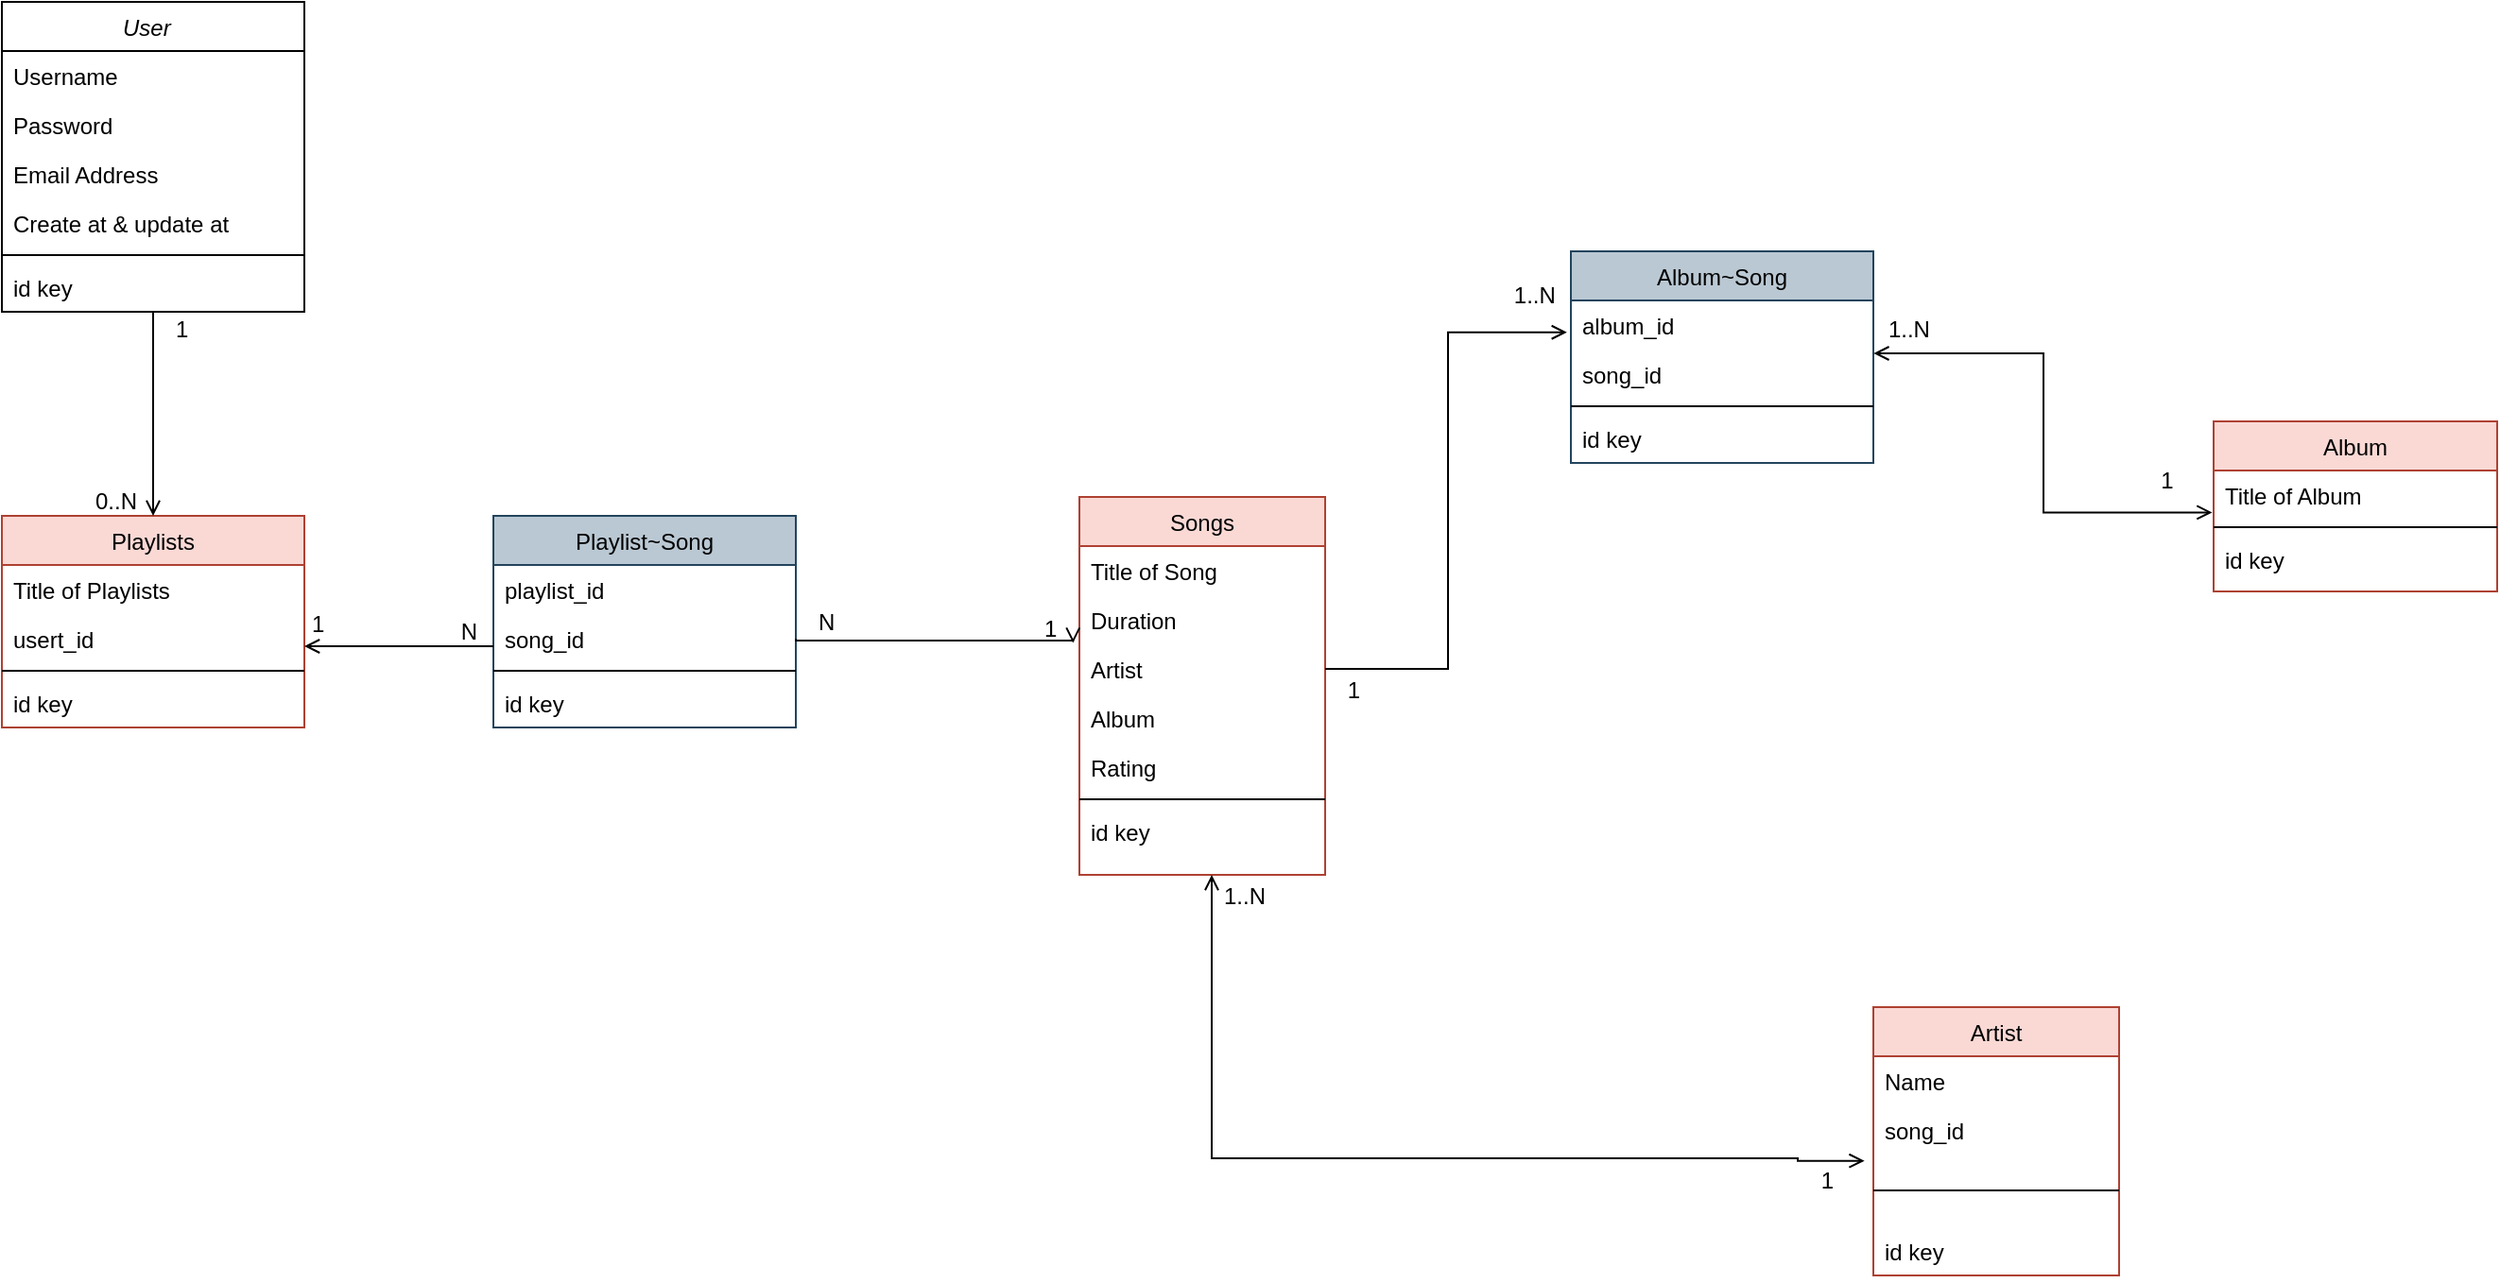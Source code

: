 <mxfile version="22.1.21" type="google">
  <diagram id="C5RBs43oDa-KdzZeNtuy" name="Page-1">
    <mxGraphModel dx="1428" dy="916" grid="1" gridSize="10" guides="1" tooltips="1" connect="1" arrows="1" fold="1" page="1" pageScale="1" pageWidth="827" pageHeight="1169" math="0" shadow="0">
      <root>
        <mxCell id="WIyWlLk6GJQsqaUBKTNV-0" />
        <mxCell id="WIyWlLk6GJQsqaUBKTNV-1" parent="WIyWlLk6GJQsqaUBKTNV-0" />
        <mxCell id="zkfFHV4jXpPFQw0GAbJ--0" value="User  &#xa;&#xa;" style="swimlane;fontStyle=2;align=center;verticalAlign=top;childLayout=stackLayout;horizontal=1;startSize=26;horizontalStack=0;resizeParent=1;resizeLast=0;collapsible=1;marginBottom=0;rounded=0;shadow=0;strokeWidth=1;" parent="WIyWlLk6GJQsqaUBKTNV-1" vertex="1">
          <mxGeometry x="220" y="78" width="160" height="164" as="geometry">
            <mxRectangle x="230" y="140" width="160" height="26" as="alternateBounds" />
          </mxGeometry>
        </mxCell>
        <mxCell id="zkfFHV4jXpPFQw0GAbJ--1" value="Username&#xa;" style="text;align=left;verticalAlign=top;spacingLeft=4;spacingRight=4;overflow=hidden;rotatable=0;points=[[0,0.5],[1,0.5]];portConstraint=eastwest;" parent="zkfFHV4jXpPFQw0GAbJ--0" vertex="1">
          <mxGeometry y="26" width="160" height="26" as="geometry" />
        </mxCell>
        <mxCell id="zkfFHV4jXpPFQw0GAbJ--2" value="Password" style="text;align=left;verticalAlign=top;spacingLeft=4;spacingRight=4;overflow=hidden;rotatable=0;points=[[0,0.5],[1,0.5]];portConstraint=eastwest;rounded=0;shadow=0;html=0;" parent="zkfFHV4jXpPFQw0GAbJ--0" vertex="1">
          <mxGeometry y="52" width="160" height="26" as="geometry" />
        </mxCell>
        <mxCell id="zkfFHV4jXpPFQw0GAbJ--3" value="Email Address" style="text;align=left;verticalAlign=top;spacingLeft=4;spacingRight=4;overflow=hidden;rotatable=0;points=[[0,0.5],[1,0.5]];portConstraint=eastwest;rounded=0;shadow=0;html=0;" parent="zkfFHV4jXpPFQw0GAbJ--0" vertex="1">
          <mxGeometry y="78" width="160" height="26" as="geometry" />
        </mxCell>
        <mxCell id="wjcNOZm0v88uSKb7h4yA-1" value="Create at &amp; update at" style="text;align=left;verticalAlign=top;spacingLeft=4;spacingRight=4;overflow=hidden;rotatable=0;points=[[0,0.5],[1,0.5]];portConstraint=eastwest;rounded=0;shadow=0;html=0;" vertex="1" parent="zkfFHV4jXpPFQw0GAbJ--0">
          <mxGeometry y="104" width="160" height="26" as="geometry" />
        </mxCell>
        <mxCell id="wjcNOZm0v88uSKb7h4yA-17" value="" style="line;html=1;strokeWidth=1;align=left;verticalAlign=middle;spacingTop=-1;spacingLeft=3;spacingRight=3;rotatable=0;labelPosition=right;points=[];portConstraint=eastwest;" vertex="1" parent="zkfFHV4jXpPFQw0GAbJ--0">
          <mxGeometry y="130" width="160" height="8" as="geometry" />
        </mxCell>
        <mxCell id="wjcNOZm0v88uSKb7h4yA-2" value="id key" style="text;align=left;verticalAlign=top;spacingLeft=4;spacingRight=4;overflow=hidden;rotatable=0;points=[[0,0.5],[1,0.5]];portConstraint=eastwest;rounded=0;shadow=0;html=0;" vertex="1" parent="zkfFHV4jXpPFQw0GAbJ--0">
          <mxGeometry y="138" width="160" height="26" as="geometry" />
        </mxCell>
        <mxCell id="zkfFHV4jXpPFQw0GAbJ--17" value="Playlists&#xa;" style="swimlane;fontStyle=0;align=center;verticalAlign=top;childLayout=stackLayout;horizontal=1;startSize=26;horizontalStack=0;resizeParent=1;resizeLast=0;collapsible=1;marginBottom=0;rounded=0;shadow=0;strokeWidth=1;fillColor=#fad9d5;strokeColor=#ae4132;" parent="WIyWlLk6GJQsqaUBKTNV-1" vertex="1">
          <mxGeometry x="220" y="350" width="160" height="112" as="geometry">
            <mxRectangle x="550" y="140" width="160" height="26" as="alternateBounds" />
          </mxGeometry>
        </mxCell>
        <mxCell id="zkfFHV4jXpPFQw0GAbJ--18" value="Title of Playlists" style="text;align=left;verticalAlign=top;spacingLeft=4;spacingRight=4;overflow=hidden;rotatable=0;points=[[0,0.5],[1,0.5]];portConstraint=eastwest;" parent="zkfFHV4jXpPFQw0GAbJ--17" vertex="1">
          <mxGeometry y="26" width="160" height="26" as="geometry" />
        </mxCell>
        <mxCell id="zkfFHV4jXpPFQw0GAbJ--19" value="usert_id" style="text;align=left;verticalAlign=top;spacingLeft=4;spacingRight=4;overflow=hidden;rotatable=0;points=[[0,0.5],[1,0.5]];portConstraint=eastwest;rounded=0;shadow=0;html=0;" parent="zkfFHV4jXpPFQw0GAbJ--17" vertex="1">
          <mxGeometry y="52" width="160" height="26" as="geometry" />
        </mxCell>
        <mxCell id="wjcNOZm0v88uSKb7h4yA-15" value="" style="line;html=1;strokeWidth=1;align=left;verticalAlign=middle;spacingTop=-1;spacingLeft=3;spacingRight=3;rotatable=0;labelPosition=right;points=[];portConstraint=eastwest;" vertex="1" parent="zkfFHV4jXpPFQw0GAbJ--17">
          <mxGeometry y="78" width="160" height="8" as="geometry" />
        </mxCell>
        <mxCell id="zkfFHV4jXpPFQw0GAbJ--22" value="id key" style="text;align=left;verticalAlign=top;spacingLeft=4;spacingRight=4;overflow=hidden;rotatable=0;points=[[0,0.5],[1,0.5]];portConstraint=eastwest;rounded=0;shadow=0;html=0;" parent="zkfFHV4jXpPFQw0GAbJ--17" vertex="1">
          <mxGeometry y="86" width="160" height="26" as="geometry" />
        </mxCell>
        <mxCell id="zkfFHV4jXpPFQw0GAbJ--26" value="" style="endArrow=open;shadow=0;strokeWidth=1;rounded=0;endFill=1;edgeStyle=elbowEdgeStyle;elbow=vertical;" parent="WIyWlLk6GJQsqaUBKTNV-1" source="zkfFHV4jXpPFQw0GAbJ--0" target="zkfFHV4jXpPFQw0GAbJ--17" edge="1">
          <mxGeometry x="0.5" y="41" relative="1" as="geometry">
            <mxPoint x="380" y="192" as="sourcePoint" />
            <mxPoint x="540" y="192" as="targetPoint" />
            <mxPoint x="-40" y="32" as="offset" />
          </mxGeometry>
        </mxCell>
        <mxCell id="zkfFHV4jXpPFQw0GAbJ--27" value="1" style="resizable=0;align=left;verticalAlign=bottom;labelBackgroundColor=none;fontSize=12;" parent="zkfFHV4jXpPFQw0GAbJ--26" connectable="0" vertex="1">
          <mxGeometry x="-1" relative="1" as="geometry">
            <mxPoint x="10" y="18" as="offset" />
          </mxGeometry>
        </mxCell>
        <mxCell id="zkfFHV4jXpPFQw0GAbJ--28" value="0..N" style="resizable=0;align=right;verticalAlign=bottom;labelBackgroundColor=none;fontSize=12;" parent="zkfFHV4jXpPFQw0GAbJ--26" connectable="0" vertex="1">
          <mxGeometry x="1" relative="1" as="geometry">
            <mxPoint x="-7" y="1" as="offset" />
          </mxGeometry>
        </mxCell>
        <mxCell id="wjcNOZm0v88uSKb7h4yA-3" value="Playlist~Song" style="swimlane;fontStyle=0;align=center;verticalAlign=top;childLayout=stackLayout;horizontal=1;startSize=26;horizontalStack=0;resizeParent=1;resizeLast=0;collapsible=1;marginBottom=0;rounded=0;shadow=0;strokeWidth=1;fillColor=#bac8d3;strokeColor=#23445d;" vertex="1" parent="WIyWlLk6GJQsqaUBKTNV-1">
          <mxGeometry x="480" y="350" width="160" height="112" as="geometry">
            <mxRectangle x="550" y="140" width="160" height="26" as="alternateBounds" />
          </mxGeometry>
        </mxCell>
        <mxCell id="wjcNOZm0v88uSKb7h4yA-4" value="playlist_id" style="text;align=left;verticalAlign=top;spacingLeft=4;spacingRight=4;overflow=hidden;rotatable=0;points=[[0,0.5],[1,0.5]];portConstraint=eastwest;" vertex="1" parent="wjcNOZm0v88uSKb7h4yA-3">
          <mxGeometry y="26" width="160" height="26" as="geometry" />
        </mxCell>
        <mxCell id="wjcNOZm0v88uSKb7h4yA-5" value="song_id" style="text;align=left;verticalAlign=top;spacingLeft=4;spacingRight=4;overflow=hidden;rotatable=0;points=[[0,0.5],[1,0.5]];portConstraint=eastwest;rounded=0;shadow=0;html=0;" vertex="1" parent="wjcNOZm0v88uSKb7h4yA-3">
          <mxGeometry y="52" width="160" height="26" as="geometry" />
        </mxCell>
        <mxCell id="wjcNOZm0v88uSKb7h4yA-16" value="" style="line;html=1;strokeWidth=1;align=left;verticalAlign=middle;spacingTop=-1;spacingLeft=3;spacingRight=3;rotatable=0;labelPosition=right;points=[];portConstraint=eastwest;" vertex="1" parent="wjcNOZm0v88uSKb7h4yA-3">
          <mxGeometry y="78" width="160" height="8" as="geometry" />
        </mxCell>
        <mxCell id="wjcNOZm0v88uSKb7h4yA-6" value="id key" style="text;align=left;verticalAlign=top;spacingLeft=4;spacingRight=4;overflow=hidden;rotatable=0;points=[[0,0.5],[1,0.5]];portConstraint=eastwest;rounded=0;shadow=0;html=0;" vertex="1" parent="wjcNOZm0v88uSKb7h4yA-3">
          <mxGeometry y="86" width="160" height="26" as="geometry" />
        </mxCell>
        <mxCell id="wjcNOZm0v88uSKb7h4yA-10" value="" style="endArrow=none;shadow=0;strokeWidth=1;rounded=0;endFill=0;edgeStyle=elbowEdgeStyle;elbow=vertical;startArrow=open;startFill=0;entryX=0;entryY=0.5;entryDx=0;entryDy=0;exitX=1;exitY=0.5;exitDx=0;exitDy=0;" edge="1" parent="WIyWlLk6GJQsqaUBKTNV-1">
          <mxGeometry x="0.5" y="41" relative="1" as="geometry">
            <mxPoint x="380.0" y="419.0" as="sourcePoint" />
            <mxPoint x="480.0" y="419.0" as="targetPoint" />
            <mxPoint x="-40" y="32" as="offset" />
          </mxGeometry>
        </mxCell>
        <mxCell id="wjcNOZm0v88uSKb7h4yA-11" value="1" style="resizable=0;align=left;verticalAlign=bottom;labelBackgroundColor=none;fontSize=12;" connectable="0" vertex="1" parent="wjcNOZm0v88uSKb7h4yA-10">
          <mxGeometry x="-1" relative="1" as="geometry">
            <mxPoint x="2" y="-3" as="offset" />
          </mxGeometry>
        </mxCell>
        <mxCell id="wjcNOZm0v88uSKb7h4yA-12" value="N" style="resizable=0;align=right;verticalAlign=bottom;labelBackgroundColor=none;fontSize=12;" connectable="0" vertex="1" parent="wjcNOZm0v88uSKb7h4yA-10">
          <mxGeometry x="1" relative="1" as="geometry">
            <mxPoint x="-7" y="1" as="offset" />
          </mxGeometry>
        </mxCell>
        <mxCell id="wjcNOZm0v88uSKb7h4yA-18" value="Songs" style="swimlane;fontStyle=0;align=center;verticalAlign=top;childLayout=stackLayout;horizontal=1;startSize=26;horizontalStack=0;resizeParent=1;resizeLast=0;collapsible=1;marginBottom=0;rounded=0;shadow=0;strokeWidth=1;fillColor=#fad9d5;strokeColor=#ae4132;" vertex="1" parent="WIyWlLk6GJQsqaUBKTNV-1">
          <mxGeometry x="790" y="340" width="130" height="200" as="geometry">
            <mxRectangle x="550" y="140" width="160" height="26" as="alternateBounds" />
          </mxGeometry>
        </mxCell>
        <mxCell id="wjcNOZm0v88uSKb7h4yA-19" value="Title of Song" style="text;align=left;verticalAlign=top;spacingLeft=4;spacingRight=4;overflow=hidden;rotatable=0;points=[[0,0.5],[1,0.5]];portConstraint=eastwest;" vertex="1" parent="wjcNOZm0v88uSKb7h4yA-18">
          <mxGeometry y="26" width="130" height="26" as="geometry" />
        </mxCell>
        <mxCell id="wjcNOZm0v88uSKb7h4yA-25" value="Duration" style="text;align=left;verticalAlign=top;spacingLeft=4;spacingRight=4;overflow=hidden;rotatable=0;points=[[0,0.5],[1,0.5]];portConstraint=eastwest;" vertex="1" parent="wjcNOZm0v88uSKb7h4yA-18">
          <mxGeometry y="52" width="130" height="26" as="geometry" />
        </mxCell>
        <mxCell id="wjcNOZm0v88uSKb7h4yA-20" value="Artist" style="text;align=left;verticalAlign=top;spacingLeft=4;spacingRight=4;overflow=hidden;rotatable=0;points=[[0,0.5],[1,0.5]];portConstraint=eastwest;rounded=0;shadow=0;html=0;" vertex="1" parent="wjcNOZm0v88uSKb7h4yA-18">
          <mxGeometry y="78" width="130" height="26" as="geometry" />
        </mxCell>
        <mxCell id="wjcNOZm0v88uSKb7h4yA-23" value="Album" style="text;align=left;verticalAlign=top;spacingLeft=4;spacingRight=4;overflow=hidden;rotatable=0;points=[[0,0.5],[1,0.5]];portConstraint=eastwest;rounded=0;shadow=0;html=0;" vertex="1" parent="wjcNOZm0v88uSKb7h4yA-18">
          <mxGeometry y="104" width="130" height="26" as="geometry" />
        </mxCell>
        <mxCell id="wjcNOZm0v88uSKb7h4yA-24" value="Rating" style="text;align=left;verticalAlign=top;spacingLeft=4;spacingRight=4;overflow=hidden;rotatable=0;points=[[0,0.5],[1,0.5]];portConstraint=eastwest;rounded=0;shadow=0;html=0;" vertex="1" parent="wjcNOZm0v88uSKb7h4yA-18">
          <mxGeometry y="130" width="130" height="26" as="geometry" />
        </mxCell>
        <mxCell id="wjcNOZm0v88uSKb7h4yA-21" value="" style="line;html=1;strokeWidth=1;align=left;verticalAlign=middle;spacingTop=-1;spacingLeft=3;spacingRight=3;rotatable=0;labelPosition=right;points=[];portConstraint=eastwest;" vertex="1" parent="wjcNOZm0v88uSKb7h4yA-18">
          <mxGeometry y="156" width="130" height="8" as="geometry" />
        </mxCell>
        <mxCell id="wjcNOZm0v88uSKb7h4yA-22" value="id key" style="text;align=left;verticalAlign=top;spacingLeft=4;spacingRight=4;overflow=hidden;rotatable=0;points=[[0,0.5],[1,0.5]];portConstraint=eastwest;rounded=0;shadow=0;html=0;" vertex="1" parent="wjcNOZm0v88uSKb7h4yA-18">
          <mxGeometry y="164" width="130" height="26" as="geometry" />
        </mxCell>
        <mxCell id="wjcNOZm0v88uSKb7h4yA-26" value="" style="endArrow=open;shadow=0;strokeWidth=1;rounded=0;endFill=0;edgeStyle=elbowEdgeStyle;elbow=vertical;startArrow=none;startFill=0;entryX=-0.026;entryY=-0.027;entryDx=0;entryDy=0;entryPerimeter=0;exitX=1;exitY=0.5;exitDx=0;exitDy=0;" edge="1" parent="WIyWlLk6GJQsqaUBKTNV-1" source="wjcNOZm0v88uSKb7h4yA-5" target="wjcNOZm0v88uSKb7h4yA-20">
          <mxGeometry x="0.5" y="41" relative="1" as="geometry">
            <mxPoint x="647" y="419" as="sourcePoint" />
            <mxPoint x="798.22" y="414.08" as="targetPoint" />
            <mxPoint x="-40" y="32" as="offset" />
          </mxGeometry>
        </mxCell>
        <mxCell id="wjcNOZm0v88uSKb7h4yA-27" value="N" style="resizable=0;align=left;verticalAlign=bottom;labelBackgroundColor=none;fontSize=12;" connectable="0" vertex="1" parent="wjcNOZm0v88uSKb7h4yA-26">
          <mxGeometry x="-1" relative="1" as="geometry">
            <mxPoint x="10" as="offset" />
          </mxGeometry>
        </mxCell>
        <mxCell id="wjcNOZm0v88uSKb7h4yA-28" value="1" style="resizable=0;align=right;verticalAlign=bottom;labelBackgroundColor=none;fontSize=12;" connectable="0" vertex="1" parent="wjcNOZm0v88uSKb7h4yA-26">
          <mxGeometry x="1" relative="1" as="geometry">
            <mxPoint x="-7" y="1" as="offset" />
          </mxGeometry>
        </mxCell>
        <mxCell id="wjcNOZm0v88uSKb7h4yA-29" value="Album" style="swimlane;fontStyle=0;align=center;verticalAlign=top;childLayout=stackLayout;horizontal=1;startSize=26;horizontalStack=0;resizeParent=1;resizeLast=0;collapsible=1;marginBottom=0;rounded=0;shadow=0;strokeWidth=1;fillColor=#fad9d5;strokeColor=#ae4132;" vertex="1" parent="WIyWlLk6GJQsqaUBKTNV-1">
          <mxGeometry x="1390" y="300" width="150" height="90" as="geometry">
            <mxRectangle x="550" y="140" width="160" height="26" as="alternateBounds" />
          </mxGeometry>
        </mxCell>
        <mxCell id="wjcNOZm0v88uSKb7h4yA-30" value="Title of Album" style="text;align=left;verticalAlign=top;spacingLeft=4;spacingRight=4;overflow=hidden;rotatable=0;points=[[0,0.5],[1,0.5]];portConstraint=eastwest;" vertex="1" parent="wjcNOZm0v88uSKb7h4yA-29">
          <mxGeometry y="26" width="150" height="26" as="geometry" />
        </mxCell>
        <mxCell id="wjcNOZm0v88uSKb7h4yA-35" value="" style="line;html=1;strokeWidth=1;align=left;verticalAlign=middle;spacingTop=-1;spacingLeft=3;spacingRight=3;rotatable=0;labelPosition=right;points=[];portConstraint=eastwest;" vertex="1" parent="wjcNOZm0v88uSKb7h4yA-29">
          <mxGeometry y="52" width="150" height="8" as="geometry" />
        </mxCell>
        <mxCell id="wjcNOZm0v88uSKb7h4yA-36" value="id key" style="text;align=left;verticalAlign=top;spacingLeft=4;spacingRight=4;overflow=hidden;rotatable=0;points=[[0,0.5],[1,0.5]];portConstraint=eastwest;rounded=0;shadow=0;html=0;" vertex="1" parent="wjcNOZm0v88uSKb7h4yA-29">
          <mxGeometry y="60" width="150" height="26" as="geometry" />
        </mxCell>
        <mxCell id="wjcNOZm0v88uSKb7h4yA-37" value="Album~Song" style="swimlane;fontStyle=0;align=center;verticalAlign=top;childLayout=stackLayout;horizontal=1;startSize=26;horizontalStack=0;resizeParent=1;resizeLast=0;collapsible=1;marginBottom=0;rounded=0;shadow=0;strokeWidth=1;fillColor=#bac8d3;strokeColor=#23445d;" vertex="1" parent="WIyWlLk6GJQsqaUBKTNV-1">
          <mxGeometry x="1050" y="210" width="160" height="112" as="geometry">
            <mxRectangle x="550" y="140" width="160" height="26" as="alternateBounds" />
          </mxGeometry>
        </mxCell>
        <mxCell id="wjcNOZm0v88uSKb7h4yA-38" value="album_id" style="text;align=left;verticalAlign=top;spacingLeft=4;spacingRight=4;overflow=hidden;rotatable=0;points=[[0,0.5],[1,0.5]];portConstraint=eastwest;" vertex="1" parent="wjcNOZm0v88uSKb7h4yA-37">
          <mxGeometry y="26" width="160" height="26" as="geometry" />
        </mxCell>
        <mxCell id="wjcNOZm0v88uSKb7h4yA-39" value="song_id" style="text;align=left;verticalAlign=top;spacingLeft=4;spacingRight=4;overflow=hidden;rotatable=0;points=[[0,0.5],[1,0.5]];portConstraint=eastwest;rounded=0;shadow=0;html=0;" vertex="1" parent="wjcNOZm0v88uSKb7h4yA-37">
          <mxGeometry y="52" width="160" height="26" as="geometry" />
        </mxCell>
        <mxCell id="wjcNOZm0v88uSKb7h4yA-40" value="" style="line;html=1;strokeWidth=1;align=left;verticalAlign=middle;spacingTop=-1;spacingLeft=3;spacingRight=3;rotatable=0;labelPosition=right;points=[];portConstraint=eastwest;" vertex="1" parent="wjcNOZm0v88uSKb7h4yA-37">
          <mxGeometry y="78" width="160" height="8" as="geometry" />
        </mxCell>
        <mxCell id="wjcNOZm0v88uSKb7h4yA-41" value="id key" style="text;align=left;verticalAlign=top;spacingLeft=4;spacingRight=4;overflow=hidden;rotatable=0;points=[[0,0.5],[1,0.5]];portConstraint=eastwest;rounded=0;shadow=0;html=0;" vertex="1" parent="wjcNOZm0v88uSKb7h4yA-37">
          <mxGeometry y="86" width="160" height="26" as="geometry" />
        </mxCell>
        <mxCell id="wjcNOZm0v88uSKb7h4yA-42" value="" style="endArrow=open;shadow=0;strokeWidth=1;rounded=0;endFill=1;edgeStyle=orthogonalEdgeStyle;elbow=vertical;startArrow=open;startFill=0;exitX=1.001;exitY=0.077;exitDx=0;exitDy=0;exitPerimeter=0;entryX=-0.005;entryY=0.855;entryDx=0;entryDy=0;entryPerimeter=0;" edge="1" parent="WIyWlLk6GJQsqaUBKTNV-1" source="wjcNOZm0v88uSKb7h4yA-39" target="wjcNOZm0v88uSKb7h4yA-30">
          <mxGeometry x="0.5" y="41" relative="1" as="geometry">
            <mxPoint x="1270" y="440.502" as="sourcePoint" />
            <mxPoint x="1391" y="439.23" as="targetPoint" />
            <mxPoint x="-40" y="32" as="offset" />
          </mxGeometry>
        </mxCell>
        <mxCell id="wjcNOZm0v88uSKb7h4yA-43" value="1" style="resizable=0;align=left;verticalAlign=bottom;labelBackgroundColor=none;fontSize=12;" connectable="0" vertex="1" parent="wjcNOZm0v88uSKb7h4yA-42">
          <mxGeometry x="-1" relative="1" as="geometry">
            <mxPoint x="150" y="76" as="offset" />
          </mxGeometry>
        </mxCell>
        <mxCell id="wjcNOZm0v88uSKb7h4yA-44" value="1..N" style="resizable=0;align=right;verticalAlign=bottom;labelBackgroundColor=none;fontSize=12;" connectable="0" vertex="1" parent="wjcNOZm0v88uSKb7h4yA-42">
          <mxGeometry x="1" relative="1" as="geometry">
            <mxPoint x="-148" y="-88" as="offset" />
          </mxGeometry>
        </mxCell>
        <mxCell id="wjcNOZm0v88uSKb7h4yA-45" value="" style="endArrow=none;shadow=0;strokeWidth=1;rounded=0;endFill=0;edgeStyle=orthogonalEdgeStyle;elbow=vertical;startArrow=open;startFill=0;entryX=1;entryY=0.5;entryDx=0;entryDy=0;exitX=-0.013;exitY=0.649;exitDx=0;exitDy=0;exitPerimeter=0;" edge="1" parent="WIyWlLk6GJQsqaUBKTNV-1" source="wjcNOZm0v88uSKb7h4yA-38" target="wjcNOZm0v88uSKb7h4yA-20">
          <mxGeometry x="0.5" y="41" relative="1" as="geometry">
            <mxPoint x="1090" y="430" as="sourcePoint" />
            <mxPoint x="970" y="410" as="targetPoint" />
            <mxPoint x="-40" y="32" as="offset" />
          </mxGeometry>
        </mxCell>
        <mxCell id="wjcNOZm0v88uSKb7h4yA-46" value="1..N" style="resizable=0;align=left;verticalAlign=bottom;labelBackgroundColor=none;fontSize=12;" connectable="0" vertex="1" parent="wjcNOZm0v88uSKb7h4yA-45">
          <mxGeometry x="-1" relative="1" as="geometry">
            <mxPoint x="-30" y="-11" as="offset" />
          </mxGeometry>
        </mxCell>
        <mxCell id="wjcNOZm0v88uSKb7h4yA-47" value="1" style="resizable=0;align=right;verticalAlign=bottom;labelBackgroundColor=none;fontSize=12;" connectable="0" vertex="1" parent="wjcNOZm0v88uSKb7h4yA-45">
          <mxGeometry x="1" relative="1" as="geometry">
            <mxPoint x="20" y="20" as="offset" />
          </mxGeometry>
        </mxCell>
        <mxCell id="wjcNOZm0v88uSKb7h4yA-53" value="Artist" style="swimlane;fontStyle=0;align=center;verticalAlign=top;childLayout=stackLayout;horizontal=1;startSize=26;horizontalStack=0;resizeParent=1;resizeLast=0;collapsible=1;marginBottom=0;rounded=0;shadow=0;strokeWidth=1;fillColor=#fad9d5;strokeColor=#ae4132;" vertex="1" parent="WIyWlLk6GJQsqaUBKTNV-1">
          <mxGeometry x="1210" y="610" width="130" height="142" as="geometry">
            <mxRectangle x="550" y="140" width="160" height="26" as="alternateBounds" />
          </mxGeometry>
        </mxCell>
        <mxCell id="wjcNOZm0v88uSKb7h4yA-54" value="Name" style="text;align=left;verticalAlign=top;spacingLeft=4;spacingRight=4;overflow=hidden;rotatable=0;points=[[0,0.5],[1,0.5]];portConstraint=eastwest;" vertex="1" parent="wjcNOZm0v88uSKb7h4yA-53">
          <mxGeometry y="26" width="130" height="26" as="geometry" />
        </mxCell>
        <mxCell id="wjcNOZm0v88uSKb7h4yA-80" value="song_id" style="text;align=left;verticalAlign=top;spacingLeft=4;spacingRight=4;overflow=hidden;rotatable=0;points=[[0,0.5],[1,0.5]];portConstraint=eastwest;" vertex="1" parent="wjcNOZm0v88uSKb7h4yA-53">
          <mxGeometry y="52" width="130" height="26" as="geometry" />
        </mxCell>
        <mxCell id="wjcNOZm0v88uSKb7h4yA-59" value="" style="line;html=1;strokeWidth=1;align=left;verticalAlign=middle;spacingTop=-1;spacingLeft=3;spacingRight=3;rotatable=0;labelPosition=right;points=[];portConstraint=eastwest;" vertex="1" parent="wjcNOZm0v88uSKb7h4yA-53">
          <mxGeometry y="78" width="130" height="38" as="geometry" />
        </mxCell>
        <mxCell id="wjcNOZm0v88uSKb7h4yA-60" value="id key" style="text;align=left;verticalAlign=top;spacingLeft=4;spacingRight=4;overflow=hidden;rotatable=0;points=[[0,0.5],[1,0.5]];portConstraint=eastwest;rounded=0;shadow=0;html=0;" vertex="1" parent="wjcNOZm0v88uSKb7h4yA-53">
          <mxGeometry y="116" width="130" height="26" as="geometry" />
        </mxCell>
        <mxCell id="wjcNOZm0v88uSKb7h4yA-76" value="" style="endArrow=open;shadow=0;strokeWidth=1;rounded=0;endFill=0;edgeStyle=orthogonalEdgeStyle;elbow=vertical;startArrow=open;startFill=0;exitX=-0.036;exitY=1.129;exitDx=0;exitDy=0;exitPerimeter=0;" edge="1" parent="WIyWlLk6GJQsqaUBKTNV-1" source="wjcNOZm0v88uSKb7h4yA-80">
          <mxGeometry x="0.5" y="41" relative="1" as="geometry">
            <mxPoint x="1170" y="630" as="sourcePoint" />
            <mxPoint x="860" y="540" as="targetPoint" />
            <mxPoint x="-40" y="32" as="offset" />
            <Array as="points">
              <mxPoint x="1170" y="691" />
              <mxPoint x="860" y="690" />
            </Array>
          </mxGeometry>
        </mxCell>
        <mxCell id="wjcNOZm0v88uSKb7h4yA-77" value="1" style="resizable=0;align=left;verticalAlign=bottom;labelBackgroundColor=none;fontSize=12;" connectable="0" vertex="1" parent="wjcNOZm0v88uSKb7h4yA-76">
          <mxGeometry x="-1" relative="1" as="geometry">
            <mxPoint x="-25" y="19" as="offset" />
          </mxGeometry>
        </mxCell>
        <mxCell id="wjcNOZm0v88uSKb7h4yA-78" value="1..N" style="resizable=0;align=right;verticalAlign=bottom;labelBackgroundColor=none;fontSize=12;" connectable="0" vertex="1" parent="wjcNOZm0v88uSKb7h4yA-76">
          <mxGeometry x="1" relative="1" as="geometry">
            <mxPoint x="30" y="20" as="offset" />
          </mxGeometry>
        </mxCell>
      </root>
    </mxGraphModel>
  </diagram>
</mxfile>
